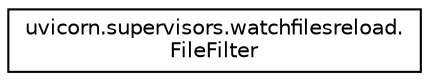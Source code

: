 digraph "Graphical Class Hierarchy"
{
 // LATEX_PDF_SIZE
  edge [fontname="Helvetica",fontsize="10",labelfontname="Helvetica",labelfontsize="10"];
  node [fontname="Helvetica",fontsize="10",shape=record];
  rankdir="LR";
  Node0 [label="uvicorn.supervisors.watchfilesreload.\lFileFilter",height=0.2,width=0.4,color="black", fillcolor="white", style="filled",URL="$classuvicorn_1_1supervisors_1_1watchfilesreload_1_1FileFilter.html",tooltip=" "];
}

